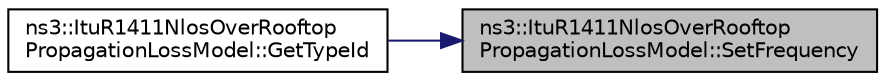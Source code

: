 digraph "ns3::ItuR1411NlosOverRooftopPropagationLossModel::SetFrequency"
{
 // LATEX_PDF_SIZE
  edge [fontname="Helvetica",fontsize="10",labelfontname="Helvetica",labelfontsize="10"];
  node [fontname="Helvetica",fontsize="10",shape=record];
  rankdir="RL";
  Node1 [label="ns3::ItuR1411NlosOverRooftop\lPropagationLossModel::SetFrequency",height=0.2,width=0.4,color="black", fillcolor="grey75", style="filled", fontcolor="black",tooltip="Set the operating frequency."];
  Node1 -> Node2 [dir="back",color="midnightblue",fontsize="10",style="solid",fontname="Helvetica"];
  Node2 [label="ns3::ItuR1411NlosOverRooftop\lPropagationLossModel::GetTypeId",height=0.2,width=0.4,color="black", fillcolor="white", style="filled",URL="$classns3_1_1_itu_r1411_nlos_over_rooftop_propagation_loss_model.html#a3df254b2b204120c7643ba70723d5094",tooltip="Get the type ID."];
}
